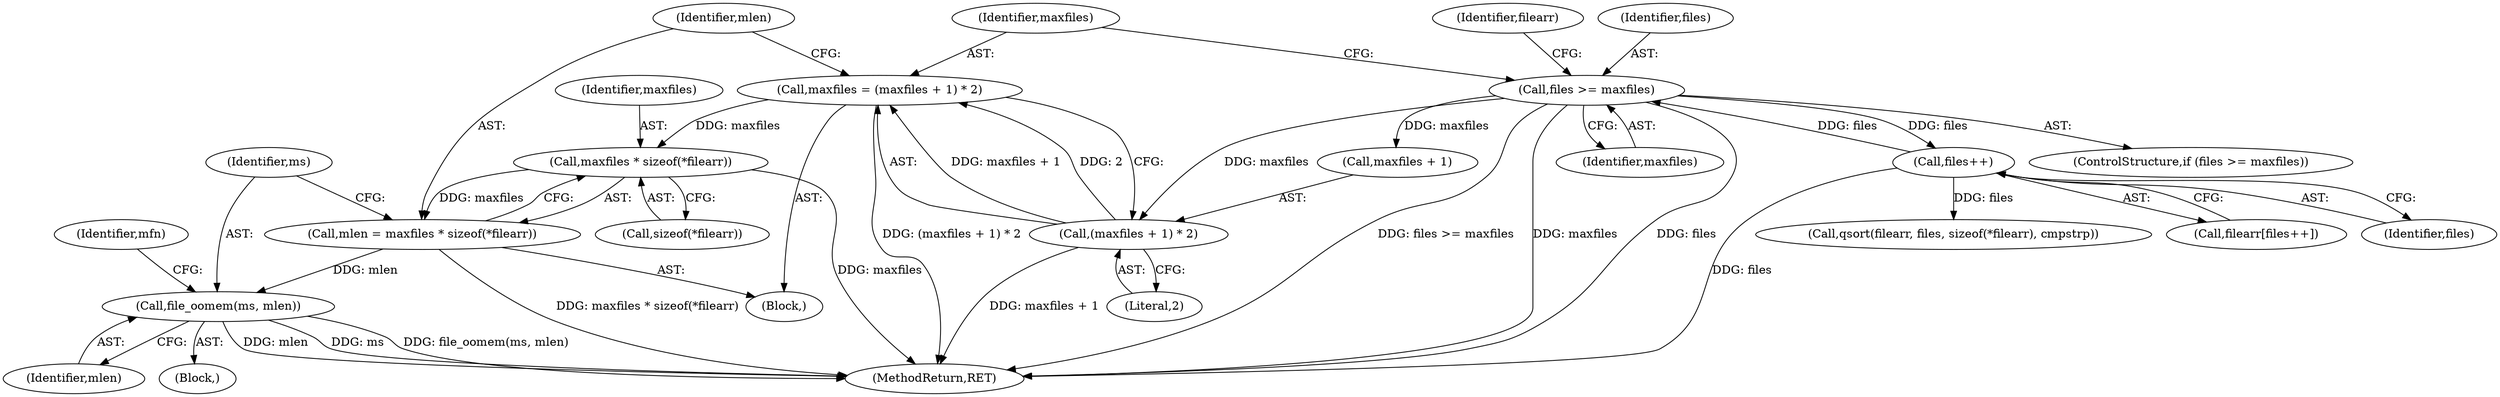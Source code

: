 digraph "0_php_a72cd07f2983dc43a6bb35209dc4687852e53c09@API" {
"1000262" [label="(Call,maxfiles * sizeof(*filearr))"];
"1000253" [label="(Call,maxfiles = (maxfiles + 1) * 2)"];
"1000255" [label="(Call,(maxfiles + 1) * 2)"];
"1000248" [label="(Call,files >= maxfiles)"];
"1000282" [label="(Call,files++)"];
"1000260" [label="(Call,mlen = maxfiles * sizeof(*filearr))"];
"1000268" [label="(Call,file_oomem(ms, mlen))"];
"1000263" [label="(Identifier,maxfiles)"];
"1000247" [label="(ControlStructure,if (files >= maxfiles))"];
"1000281" [label="(Identifier,filearr)"];
"1000272" [label="(Identifier,mfn)"];
"1000262" [label="(Call,maxfiles * sizeof(*filearr))"];
"1000249" [label="(Identifier,files)"];
"1000256" [label="(Call,maxfiles + 1)"];
"1000280" [label="(Call,filearr[files++])"];
"1000267" [label="(Block,)"];
"1000513" [label="(MethodReturn,RET)"];
"1000300" [label="(Call,qsort(filearr, files, sizeof(*filearr), cmpstrp))"];
"1000282" [label="(Call,files++)"];
"1000261" [label="(Identifier,mlen)"];
"1000248" [label="(Call,files >= maxfiles)"];
"1000253" [label="(Call,maxfiles = (maxfiles + 1) * 2)"];
"1000254" [label="(Identifier,maxfiles)"];
"1000260" [label="(Call,mlen = maxfiles * sizeof(*filearr))"];
"1000270" [label="(Identifier,mlen)"];
"1000268" [label="(Call,file_oomem(ms, mlen))"];
"1000269" [label="(Identifier,ms)"];
"1000264" [label="(Call,sizeof(*filearr))"];
"1000255" [label="(Call,(maxfiles + 1) * 2)"];
"1000259" [label="(Literal,2)"];
"1000283" [label="(Identifier,files)"];
"1000250" [label="(Identifier,maxfiles)"];
"1000251" [label="(Block,)"];
"1000262" -> "1000260"  [label="AST: "];
"1000262" -> "1000264"  [label="CFG: "];
"1000263" -> "1000262"  [label="AST: "];
"1000264" -> "1000262"  [label="AST: "];
"1000260" -> "1000262"  [label="CFG: "];
"1000262" -> "1000513"  [label="DDG: maxfiles"];
"1000262" -> "1000260"  [label="DDG: maxfiles"];
"1000253" -> "1000262"  [label="DDG: maxfiles"];
"1000253" -> "1000251"  [label="AST: "];
"1000253" -> "1000255"  [label="CFG: "];
"1000254" -> "1000253"  [label="AST: "];
"1000255" -> "1000253"  [label="AST: "];
"1000261" -> "1000253"  [label="CFG: "];
"1000253" -> "1000513"  [label="DDG: (maxfiles + 1) * 2"];
"1000255" -> "1000253"  [label="DDG: maxfiles + 1"];
"1000255" -> "1000253"  [label="DDG: 2"];
"1000255" -> "1000259"  [label="CFG: "];
"1000256" -> "1000255"  [label="AST: "];
"1000259" -> "1000255"  [label="AST: "];
"1000255" -> "1000513"  [label="DDG: maxfiles + 1"];
"1000248" -> "1000255"  [label="DDG: maxfiles"];
"1000248" -> "1000247"  [label="AST: "];
"1000248" -> "1000250"  [label="CFG: "];
"1000249" -> "1000248"  [label="AST: "];
"1000250" -> "1000248"  [label="AST: "];
"1000254" -> "1000248"  [label="CFG: "];
"1000281" -> "1000248"  [label="CFG: "];
"1000248" -> "1000513"  [label="DDG: files >= maxfiles"];
"1000248" -> "1000513"  [label="DDG: maxfiles"];
"1000248" -> "1000513"  [label="DDG: files"];
"1000282" -> "1000248"  [label="DDG: files"];
"1000248" -> "1000256"  [label="DDG: maxfiles"];
"1000248" -> "1000282"  [label="DDG: files"];
"1000282" -> "1000280"  [label="AST: "];
"1000282" -> "1000283"  [label="CFG: "];
"1000283" -> "1000282"  [label="AST: "];
"1000280" -> "1000282"  [label="CFG: "];
"1000282" -> "1000513"  [label="DDG: files"];
"1000282" -> "1000300"  [label="DDG: files"];
"1000260" -> "1000251"  [label="AST: "];
"1000261" -> "1000260"  [label="AST: "];
"1000269" -> "1000260"  [label="CFG: "];
"1000260" -> "1000513"  [label="DDG: maxfiles * sizeof(*filearr)"];
"1000260" -> "1000268"  [label="DDG: mlen"];
"1000268" -> "1000267"  [label="AST: "];
"1000268" -> "1000270"  [label="CFG: "];
"1000269" -> "1000268"  [label="AST: "];
"1000270" -> "1000268"  [label="AST: "];
"1000272" -> "1000268"  [label="CFG: "];
"1000268" -> "1000513"  [label="DDG: ms"];
"1000268" -> "1000513"  [label="DDG: file_oomem(ms, mlen)"];
"1000268" -> "1000513"  [label="DDG: mlen"];
}
